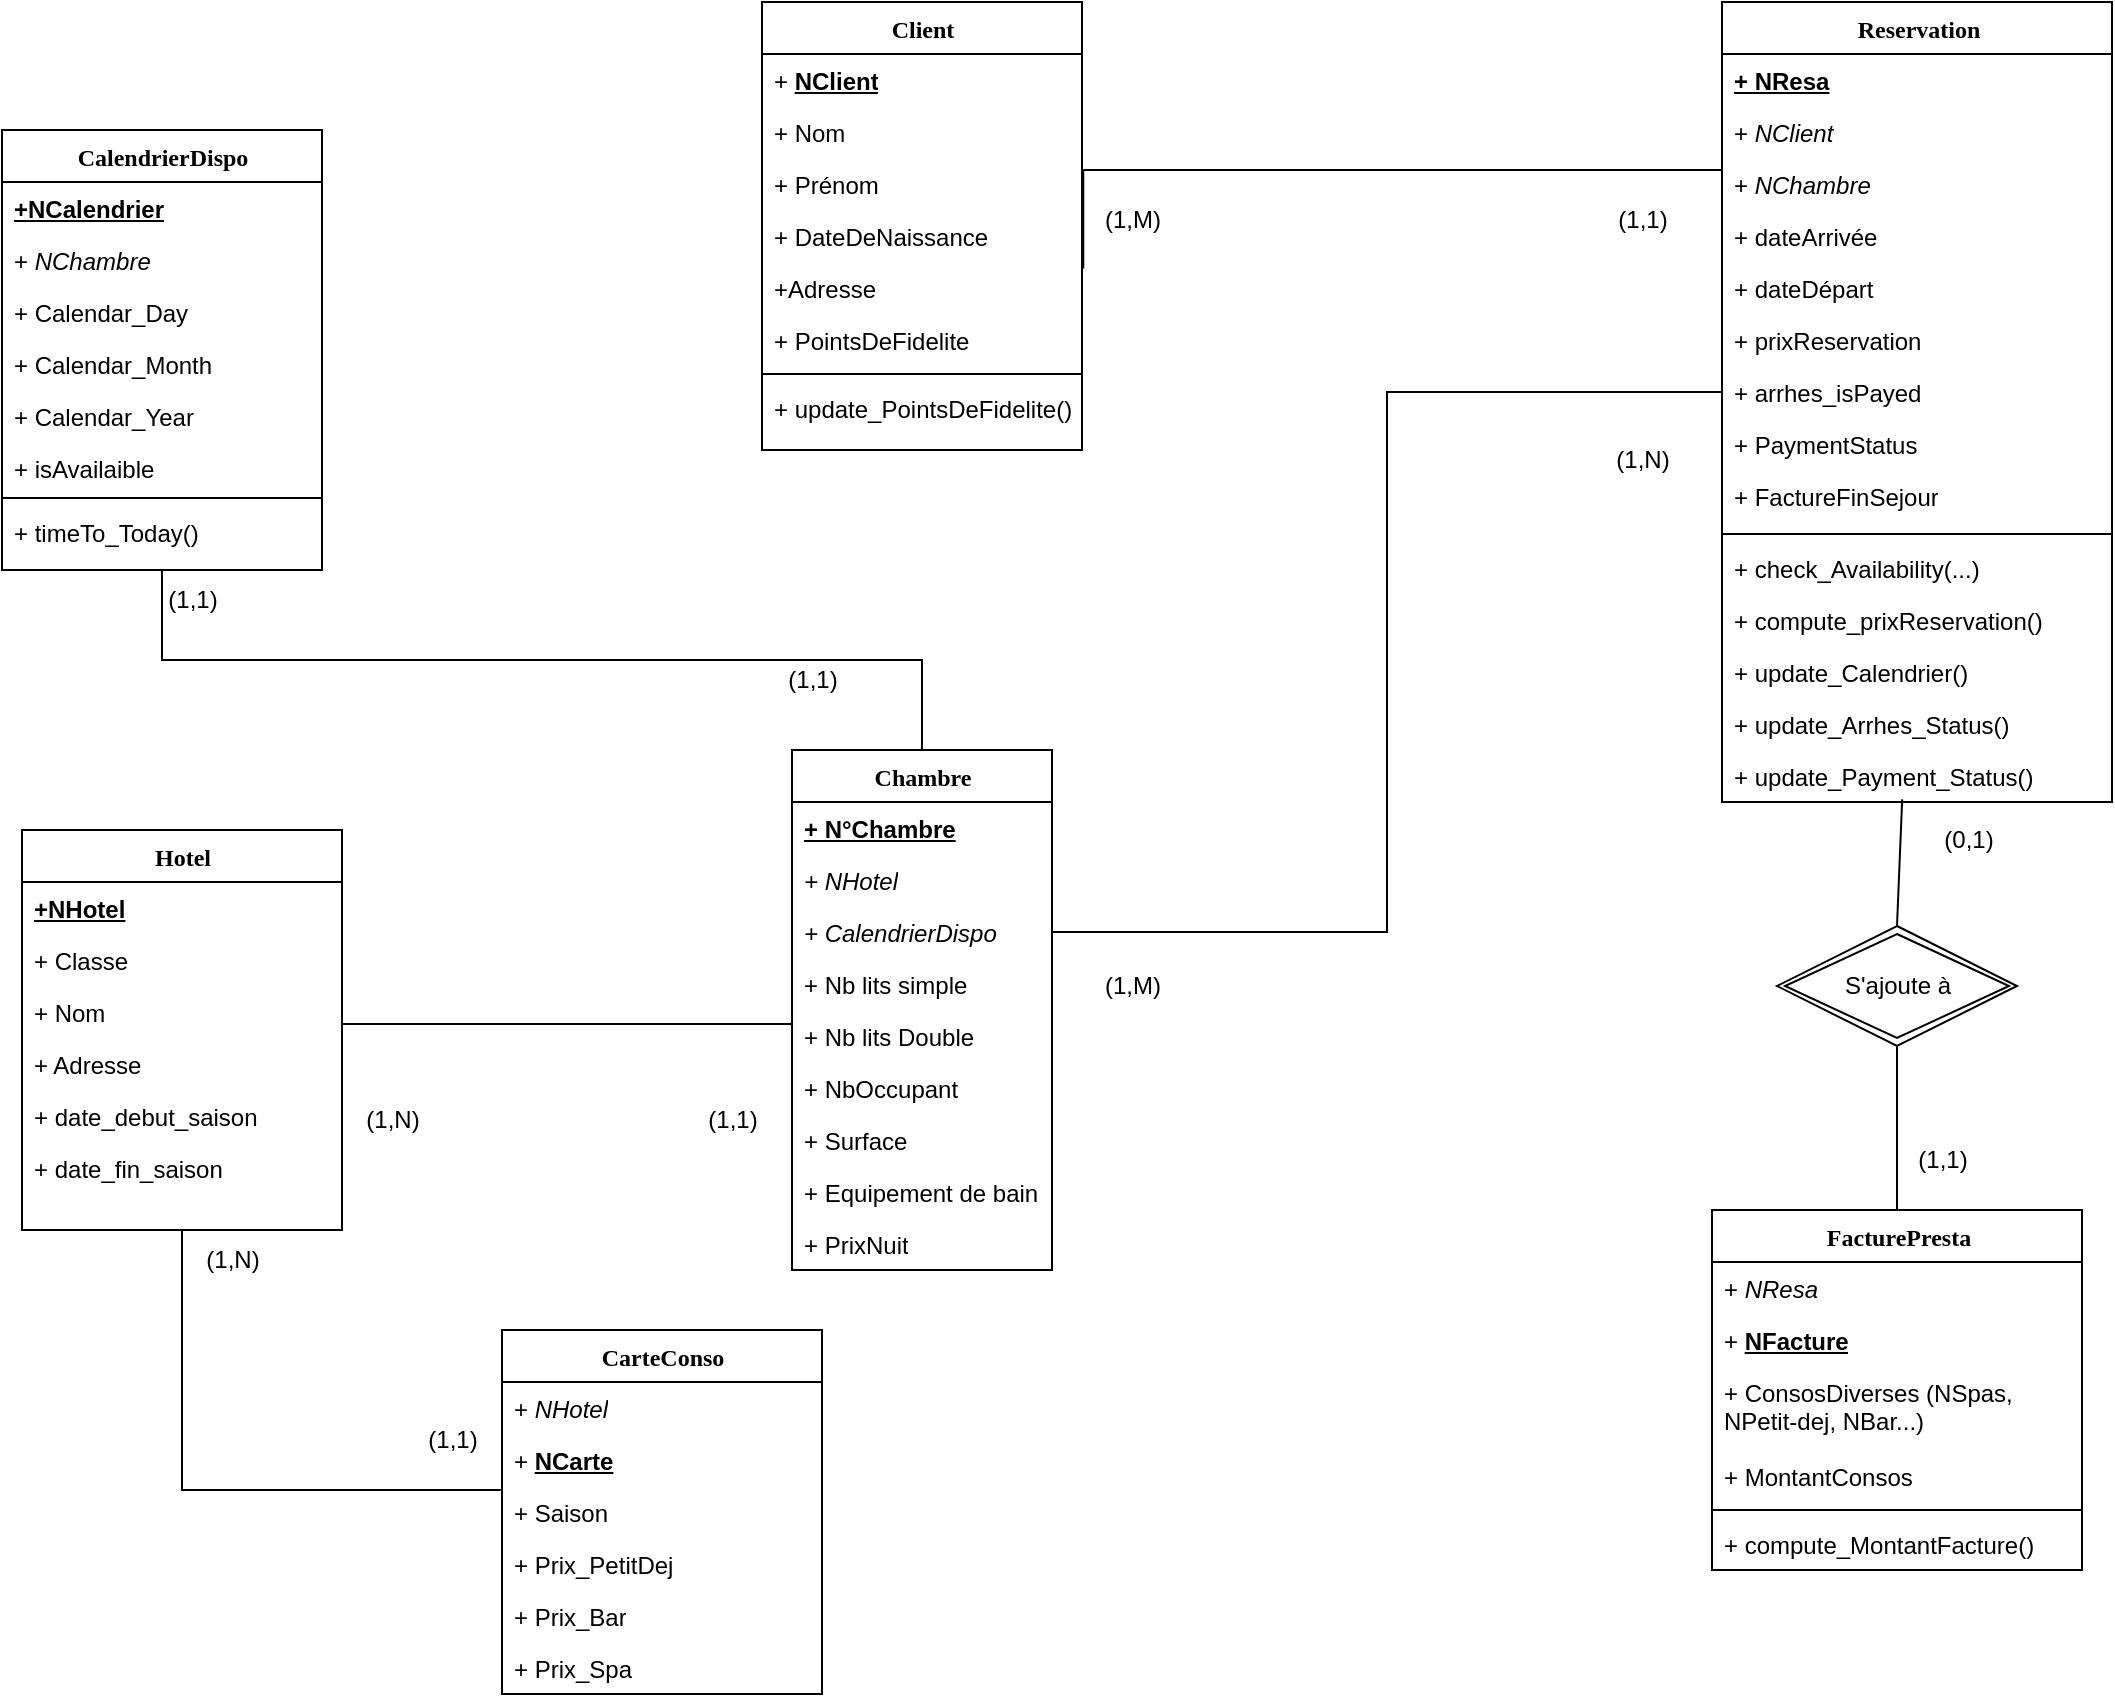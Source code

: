 <mxfile version="25.0.3">
  <diagram name="Page-1" id="9f46799a-70d6-7492-0946-bef42562c5a5">
    <mxGraphModel dx="2345" dy="1714" grid="1" gridSize="10" guides="1" tooltips="1" connect="1" arrows="1" fold="1" page="1" pageScale="1" pageWidth="1169" pageHeight="827" background="none" math="0" shadow="0">
      <root>
        <mxCell id="0" />
        <mxCell id="1" parent="0" />
        <mxCell id="CQkCgIDjcHMGLvw-nLST-4" style="edgeStyle=orthogonalEdgeStyle;rounded=0;orthogonalLoop=1;jettySize=auto;html=1;endArrow=classic;endFill=1;strokeColor=none;" parent="1" target="78961159f06e98e8-37" edge="1">
          <mxGeometry relative="1" as="geometry">
            <mxPoint x="-835" y="-280" as="sourcePoint" />
          </mxGeometry>
        </mxCell>
        <mxCell id="78961159f06e98e8-17" value="Chambre" style="swimlane;html=1;fontStyle=1;align=center;verticalAlign=top;childLayout=stackLayout;horizontal=1;startSize=26;horizontalStack=0;resizeParent=1;resizeLast=0;collapsible=1;marginBottom=0;swimlaneFillColor=#ffffff;rounded=0;shadow=0;comic=0;labelBackgroundColor=none;strokeWidth=1;fillColor=none;fontFamily=Verdana;fontSize=12" parent="1" vertex="1">
          <mxGeometry x="-745" y="-400" width="130" height="260" as="geometry" />
        </mxCell>
        <mxCell id="78961159f06e98e8-21" value="&lt;b&gt;&lt;u&gt;+ N°Chambre&lt;/u&gt;&lt;/b&gt;" style="text;html=1;strokeColor=none;fillColor=none;align=left;verticalAlign=top;spacingLeft=4;spacingRight=4;whiteSpace=wrap;overflow=hidden;rotatable=0;points=[[0,0.5],[1,0.5]];portConstraint=eastwest;" parent="78961159f06e98e8-17" vertex="1">
          <mxGeometry y="26" width="130" height="26" as="geometry" />
        </mxCell>
        <mxCell id="78961159f06e98e8-26" value="&lt;i&gt;+ NHotel&lt;/i&gt;" style="text;html=1;strokeColor=none;fillColor=none;align=left;verticalAlign=top;spacingLeft=4;spacingRight=4;whiteSpace=wrap;overflow=hidden;rotatable=0;points=[[0,0.5],[1,0.5]];portConstraint=eastwest;" parent="78961159f06e98e8-17" vertex="1">
          <mxGeometry y="52" width="130" height="26" as="geometry" />
        </mxCell>
        <mxCell id="78961159f06e98e8-24" value="&lt;i&gt;+ CalendrierDispo&lt;/i&gt;" style="text;html=1;strokeColor=none;fillColor=none;align=left;verticalAlign=top;spacingLeft=4;spacingRight=4;whiteSpace=wrap;overflow=hidden;rotatable=0;points=[[0,0.5],[1,0.5]];portConstraint=eastwest;" parent="78961159f06e98e8-17" vertex="1">
          <mxGeometry y="78" width="130" height="26" as="geometry" />
        </mxCell>
        <mxCell id="78961159f06e98e8-25" value="+ Nb lits simple" style="text;html=1;strokeColor=none;fillColor=none;align=left;verticalAlign=top;spacingLeft=4;spacingRight=4;whiteSpace=wrap;overflow=hidden;rotatable=0;points=[[0,0.5],[1,0.5]];portConstraint=eastwest;" parent="78961159f06e98e8-17" vertex="1">
          <mxGeometry y="104" width="130" height="26" as="geometry" />
        </mxCell>
        <mxCell id="yPC3rcjIszFFIL1lVHOC-30" value="+ Nb lits Double" style="text;html=1;strokeColor=none;fillColor=none;align=left;verticalAlign=top;spacingLeft=4;spacingRight=4;whiteSpace=wrap;overflow=hidden;rotatable=0;points=[[0,0.5],[1,0.5]];portConstraint=eastwest;" vertex="1" parent="78961159f06e98e8-17">
          <mxGeometry y="130" width="130" height="26" as="geometry" />
        </mxCell>
        <mxCell id="78961159f06e98e8-23" value="+ NbOccupant" style="text;html=1;strokeColor=none;fillColor=none;align=left;verticalAlign=top;spacingLeft=4;spacingRight=4;whiteSpace=wrap;overflow=hidden;rotatable=0;points=[[0,0.5],[1,0.5]];portConstraint=eastwest;" parent="78961159f06e98e8-17" vertex="1">
          <mxGeometry y="156" width="130" height="26" as="geometry" />
        </mxCell>
        <mxCell id="CQkCgIDjcHMGLvw-nLST-2" value="+ Surface" style="text;html=1;strokeColor=none;fillColor=none;align=left;verticalAlign=top;spacingLeft=4;spacingRight=4;whiteSpace=wrap;overflow=hidden;rotatable=0;points=[[0,0.5],[1,0.5]];portConstraint=eastwest;" parent="78961159f06e98e8-17" vertex="1">
          <mxGeometry y="182" width="130" height="26" as="geometry" />
        </mxCell>
        <mxCell id="CQkCgIDjcHMGLvw-nLST-3" value="+ Equipement de bain" style="text;html=1;strokeColor=none;fillColor=none;align=left;verticalAlign=top;spacingLeft=4;spacingRight=4;whiteSpace=wrap;overflow=hidden;rotatable=0;points=[[0,0.5],[1,0.5]];portConstraint=eastwest;" parent="78961159f06e98e8-17" vertex="1">
          <mxGeometry y="208" width="130" height="26" as="geometry" />
        </mxCell>
        <mxCell id="yPC3rcjIszFFIL1lVHOC-29" value="+ PrixNuit" style="text;html=1;strokeColor=none;fillColor=none;align=left;verticalAlign=top;spacingLeft=4;spacingRight=4;whiteSpace=wrap;overflow=hidden;rotatable=0;points=[[0,0.5],[1,0.5]];portConstraint=eastwest;" vertex="1" parent="78961159f06e98e8-17">
          <mxGeometry y="234" width="130" height="26" as="geometry" />
        </mxCell>
        <mxCell id="78961159f06e98e8-30" value="Hotel" style="swimlane;html=1;fontStyle=1;align=center;verticalAlign=top;childLayout=stackLayout;horizontal=1;startSize=26;horizontalStack=0;resizeParent=1;resizeLast=0;collapsible=1;marginBottom=0;swimlaneFillColor=#ffffff;rounded=0;shadow=0;comic=0;labelBackgroundColor=none;strokeWidth=1;fillColor=none;fontFamily=Verdana;fontSize=12" parent="1" vertex="1">
          <mxGeometry x="-1130" y="-360" width="160" height="200" as="geometry" />
        </mxCell>
        <mxCell id="78961159f06e98e8-31" value="&lt;b&gt;&lt;u&gt;+NHotel&lt;/u&gt;&lt;/b&gt;" style="text;html=1;strokeColor=none;fillColor=none;align=left;verticalAlign=top;spacingLeft=4;spacingRight=4;whiteSpace=wrap;overflow=hidden;rotatable=0;points=[[0,0.5],[1,0.5]];portConstraint=eastwest;" parent="78961159f06e98e8-30" vertex="1">
          <mxGeometry y="26" width="160" height="26" as="geometry" />
        </mxCell>
        <mxCell id="78961159f06e98e8-32" value="+ Classe" style="text;html=1;strokeColor=none;fillColor=none;align=left;verticalAlign=top;spacingLeft=4;spacingRight=4;whiteSpace=wrap;overflow=hidden;rotatable=0;points=[[0,0.5],[1,0.5]];portConstraint=eastwest;" parent="78961159f06e98e8-30" vertex="1">
          <mxGeometry y="52" width="160" height="26" as="geometry" />
        </mxCell>
        <mxCell id="78961159f06e98e8-34" value="+ Nom" style="text;html=1;strokeColor=none;fillColor=none;align=left;verticalAlign=top;spacingLeft=4;spacingRight=4;whiteSpace=wrap;overflow=hidden;rotatable=0;points=[[0,0.5],[1,0.5]];portConstraint=eastwest;" parent="78961159f06e98e8-30" vertex="1">
          <mxGeometry y="78" width="160" height="26" as="geometry" />
        </mxCell>
        <mxCell id="78961159f06e98e8-36" value="+ Adresse" style="text;html=1;strokeColor=none;fillColor=none;align=left;verticalAlign=top;spacingLeft=4;spacingRight=4;whiteSpace=wrap;overflow=hidden;rotatable=0;points=[[0,0.5],[1,0.5]];portConstraint=eastwest;" parent="78961159f06e98e8-30" vertex="1">
          <mxGeometry y="104" width="160" height="26" as="geometry" />
        </mxCell>
        <mxCell id="78961159f06e98e8-37" value="&lt;div&gt;+ date_debut_saison&lt;/div&gt;" style="text;html=1;strokeColor=none;fillColor=none;align=left;verticalAlign=top;spacingLeft=4;spacingRight=4;whiteSpace=wrap;overflow=hidden;rotatable=0;points=[[0,0.5],[1,0.5]];portConstraint=eastwest;" parent="78961159f06e98e8-30" vertex="1">
          <mxGeometry y="130" width="160" height="26" as="geometry" />
        </mxCell>
        <mxCell id="yPC3rcjIszFFIL1lVHOC-1" value="&lt;div&gt;+ date_fin_saison&lt;/div&gt;" style="text;html=1;strokeColor=none;fillColor=none;align=left;verticalAlign=top;spacingLeft=4;spacingRight=4;whiteSpace=wrap;overflow=hidden;rotatable=0;points=[[0,0.5],[1,0.5]];portConstraint=eastwest;" vertex="1" parent="78961159f06e98e8-30">
          <mxGeometry y="156" width="160" height="26" as="geometry" />
        </mxCell>
        <mxCell id="78961159f06e98e8-43" value="Client" style="swimlane;html=1;fontStyle=1;align=center;verticalAlign=top;childLayout=stackLayout;horizontal=1;startSize=26;horizontalStack=0;resizeParent=1;resizeLast=0;collapsible=1;marginBottom=0;swimlaneFillColor=#ffffff;rounded=0;shadow=0;comic=0;labelBackgroundColor=none;strokeWidth=1;fillColor=none;fontFamily=Verdana;fontSize=12" parent="1" vertex="1">
          <mxGeometry x="-760" y="-774" width="160" height="224" as="geometry" />
        </mxCell>
        <mxCell id="78961159f06e98e8-44" value="+ &lt;b&gt;&lt;u&gt;NClient&lt;/u&gt;&lt;/b&gt;" style="text;html=1;strokeColor=none;fillColor=none;align=left;verticalAlign=top;spacingLeft=4;spacingRight=4;whiteSpace=wrap;overflow=hidden;rotatable=0;points=[[0,0.5],[1,0.5]];portConstraint=eastwest;" parent="78961159f06e98e8-43" vertex="1">
          <mxGeometry y="26" width="160" height="26" as="geometry" />
        </mxCell>
        <mxCell id="78961159f06e98e8-45" value="+ Nom" style="text;html=1;strokeColor=none;fillColor=none;align=left;verticalAlign=top;spacingLeft=4;spacingRight=4;whiteSpace=wrap;overflow=hidden;rotatable=0;points=[[0,0.5],[1,0.5]];portConstraint=eastwest;" parent="78961159f06e98e8-43" vertex="1">
          <mxGeometry y="52" width="160" height="26" as="geometry" />
        </mxCell>
        <mxCell id="78961159f06e98e8-49" value="+ Prénom " style="text;html=1;strokeColor=none;fillColor=none;align=left;verticalAlign=top;spacingLeft=4;spacingRight=4;whiteSpace=wrap;overflow=hidden;rotatable=0;points=[[0,0.5],[1,0.5]];portConstraint=eastwest;" parent="78961159f06e98e8-43" vertex="1">
          <mxGeometry y="78" width="160" height="26" as="geometry" />
        </mxCell>
        <mxCell id="78961159f06e98e8-50" value="+ DateDeNaissance" style="text;html=1;strokeColor=none;fillColor=none;align=left;verticalAlign=top;spacingLeft=4;spacingRight=4;whiteSpace=wrap;overflow=hidden;rotatable=0;points=[[0,0.5],[1,0.5]];portConstraint=eastwest;" parent="78961159f06e98e8-43" vertex="1">
          <mxGeometry y="104" width="160" height="26" as="geometry" />
        </mxCell>
        <mxCell id="CQkCgIDjcHMGLvw-nLST-9" value="+Adresse" style="text;html=1;strokeColor=none;fillColor=none;align=left;verticalAlign=top;spacingLeft=4;spacingRight=4;whiteSpace=wrap;overflow=hidden;rotatable=0;points=[[0,0.5],[1,0.5]];portConstraint=eastwest;" parent="78961159f06e98e8-43" vertex="1">
          <mxGeometry y="130" width="160" height="26" as="geometry" />
        </mxCell>
        <mxCell id="CQkCgIDjcHMGLvw-nLST-10" value="+ PointsDeFidelite" style="text;html=1;strokeColor=none;fillColor=none;align=left;verticalAlign=top;spacingLeft=4;spacingRight=4;whiteSpace=wrap;overflow=hidden;rotatable=0;points=[[0,0.5],[1,0.5]];portConstraint=eastwest;" parent="78961159f06e98e8-43" vertex="1">
          <mxGeometry y="156" width="160" height="26" as="geometry" />
        </mxCell>
        <mxCell id="yPC3rcjIszFFIL1lVHOC-23" value="" style="line;strokeWidth=1;fillColor=none;align=left;verticalAlign=middle;spacingTop=-1;spacingLeft=3;spacingRight=3;rotatable=0;labelPosition=right;points=[];portConstraint=eastwest;strokeColor=inherit;" vertex="1" parent="78961159f06e98e8-43">
          <mxGeometry y="182" width="160" height="8" as="geometry" />
        </mxCell>
        <mxCell id="CQkCgIDjcHMGLvw-nLST-11" value="+ update_PointsDeFidelite()" style="text;html=1;strokeColor=none;fillColor=none;align=left;verticalAlign=top;spacingLeft=4;spacingRight=4;whiteSpace=wrap;overflow=hidden;rotatable=0;points=[[0,0.5],[1,0.5]];portConstraint=eastwest;" parent="78961159f06e98e8-43" vertex="1">
          <mxGeometry y="190" width="160" height="26" as="geometry" />
        </mxCell>
        <mxCell id="78961159f06e98e8-56" value="CalendrierDispo" style="swimlane;html=1;fontStyle=1;align=center;verticalAlign=top;childLayout=stackLayout;horizontal=1;startSize=26;horizontalStack=0;resizeParent=1;resizeLast=0;collapsible=1;marginBottom=0;swimlaneFillColor=#ffffff;rounded=0;shadow=0;comic=0;labelBackgroundColor=none;strokeWidth=1;fillColor=none;fontFamily=Verdana;fontSize=12" parent="1" vertex="1">
          <mxGeometry x="-1140" y="-710" width="160" height="220" as="geometry" />
        </mxCell>
        <mxCell id="78961159f06e98e8-57" value="&lt;b&gt;&lt;u&gt;+NCalendrier&lt;/u&gt;&lt;/b&gt;" style="text;html=1;strokeColor=none;fillColor=none;align=left;verticalAlign=top;spacingLeft=4;spacingRight=4;whiteSpace=wrap;overflow=hidden;rotatable=0;points=[[0,0.5],[1,0.5]];portConstraint=eastwest;" parent="78961159f06e98e8-56" vertex="1">
          <mxGeometry y="26" width="160" height="26" as="geometry" />
        </mxCell>
        <mxCell id="78961159f06e98e8-58" value="+ &lt;i&gt;NChambre&lt;/i&gt;" style="text;html=1;strokeColor=none;fillColor=none;align=left;verticalAlign=top;spacingLeft=4;spacingRight=4;whiteSpace=wrap;overflow=hidden;rotatable=0;points=[[0,0.5],[1,0.5]];portConstraint=eastwest;" parent="78961159f06e98e8-56" vertex="1">
          <mxGeometry y="52" width="160" height="26" as="geometry" />
        </mxCell>
        <mxCell id="78961159f06e98e8-59" value="+ Calendar_Day" style="text;html=1;strokeColor=none;fillColor=none;align=left;verticalAlign=top;spacingLeft=4;spacingRight=4;whiteSpace=wrap;overflow=hidden;rotatable=0;points=[[0,0.5],[1,0.5]];portConstraint=eastwest;" parent="78961159f06e98e8-56" vertex="1">
          <mxGeometry y="78" width="160" height="26" as="geometry" />
        </mxCell>
        <mxCell id="yPC3rcjIszFFIL1lVHOC-6" value="+ Calendar_Month" style="text;html=1;strokeColor=none;fillColor=none;align=left;verticalAlign=top;spacingLeft=4;spacingRight=4;whiteSpace=wrap;overflow=hidden;rotatable=0;points=[[0,0.5],[1,0.5]];portConstraint=eastwest;" vertex="1" parent="78961159f06e98e8-56">
          <mxGeometry y="104" width="160" height="26" as="geometry" />
        </mxCell>
        <mxCell id="yPC3rcjIszFFIL1lVHOC-7" value="+ Calendar_Year" style="text;html=1;strokeColor=none;fillColor=none;align=left;verticalAlign=top;spacingLeft=4;spacingRight=4;whiteSpace=wrap;overflow=hidden;rotatable=0;points=[[0,0.5],[1,0.5]];portConstraint=eastwest;" vertex="1" parent="78961159f06e98e8-56">
          <mxGeometry y="130" width="160" height="26" as="geometry" />
        </mxCell>
        <mxCell id="78961159f06e98e8-60" value="+ isAvailaible" style="text;html=1;strokeColor=none;fillColor=none;align=left;verticalAlign=top;spacingLeft=4;spacingRight=4;whiteSpace=wrap;overflow=hidden;rotatable=0;points=[[0,0.5],[1,0.5]];portConstraint=eastwest;" parent="78961159f06e98e8-56" vertex="1">
          <mxGeometry y="156" width="160" height="24" as="geometry" />
        </mxCell>
        <mxCell id="yPC3rcjIszFFIL1lVHOC-14" value="" style="line;strokeWidth=1;fillColor=none;align=left;verticalAlign=middle;spacingTop=-1;spacingLeft=3;spacingRight=3;rotatable=0;labelPosition=right;points=[];portConstraint=eastwest;strokeColor=inherit;" vertex="1" parent="78961159f06e98e8-56">
          <mxGeometry y="180" width="160" height="8" as="geometry" />
        </mxCell>
        <mxCell id="yPC3rcjIszFFIL1lVHOC-16" value="+ timeTo_Today()" style="text;strokeColor=none;fillColor=none;align=left;verticalAlign=top;spacingLeft=4;spacingRight=4;overflow=hidden;rotatable=0;points=[[0,0.5],[1,0.5]];portConstraint=eastwest;whiteSpace=wrap;html=1;" vertex="1" parent="78961159f06e98e8-56">
          <mxGeometry y="188" width="160" height="26" as="geometry" />
        </mxCell>
        <mxCell id="78961159f06e98e8-82" value="Reservation" style="swimlane;html=1;fontStyle=1;align=center;verticalAlign=top;childLayout=stackLayout;horizontal=1;startSize=26;horizontalStack=0;resizeParent=1;resizeLast=0;collapsible=1;marginBottom=0;swimlaneFillColor=#ffffff;rounded=0;shadow=0;comic=0;labelBackgroundColor=none;strokeWidth=1;fillColor=none;fontFamily=Verdana;fontSize=12" parent="1" vertex="1">
          <mxGeometry x="-280" y="-774" width="195" height="400" as="geometry" />
        </mxCell>
        <mxCell id="78961159f06e98e8-83" value="&lt;b&gt;&lt;u&gt;+ NResa&lt;/u&gt;&lt;/b&gt;" style="text;html=1;strokeColor=none;fillColor=none;align=left;verticalAlign=top;spacingLeft=4;spacingRight=4;whiteSpace=wrap;overflow=hidden;rotatable=0;points=[[0,0.5],[1,0.5]];portConstraint=eastwest;" parent="78961159f06e98e8-82" vertex="1">
          <mxGeometry y="26" width="195" height="26" as="geometry" />
        </mxCell>
        <mxCell id="78961159f06e98e8-84" value="+ &lt;i&gt;NClient&lt;/i&gt;" style="text;html=1;strokeColor=none;fillColor=none;align=left;verticalAlign=top;spacingLeft=4;spacingRight=4;whiteSpace=wrap;overflow=hidden;rotatable=0;points=[[0,0.5],[1,0.5]];portConstraint=eastwest;" parent="78961159f06e98e8-82" vertex="1">
          <mxGeometry y="52" width="195" height="26" as="geometry" />
        </mxCell>
        <mxCell id="78961159f06e98e8-85" value="+ &lt;i&gt;NChambre&lt;/i&gt;" style="text;html=1;strokeColor=none;fillColor=none;align=left;verticalAlign=top;spacingLeft=4;spacingRight=4;whiteSpace=wrap;overflow=hidden;rotatable=0;points=[[0,0.5],[1,0.5]];portConstraint=eastwest;" parent="78961159f06e98e8-82" vertex="1">
          <mxGeometry y="78" width="195" height="26" as="geometry" />
        </mxCell>
        <mxCell id="78961159f06e98e8-86" value="+ dateArrivée" style="text;html=1;strokeColor=none;fillColor=none;align=left;verticalAlign=top;spacingLeft=4;spacingRight=4;whiteSpace=wrap;overflow=hidden;rotatable=0;points=[[0,0.5],[1,0.5]];portConstraint=eastwest;" parent="78961159f06e98e8-82" vertex="1">
          <mxGeometry y="104" width="195" height="26" as="geometry" />
        </mxCell>
        <mxCell id="78961159f06e98e8-87" value="+ dateDépart" style="text;html=1;strokeColor=none;fillColor=none;align=left;verticalAlign=top;spacingLeft=4;spacingRight=4;whiteSpace=wrap;overflow=hidden;rotatable=0;points=[[0,0.5],[1,0.5]];portConstraint=eastwest;" parent="78961159f06e98e8-82" vertex="1">
          <mxGeometry y="130" width="195" height="26" as="geometry" />
        </mxCell>
        <mxCell id="yPC3rcjIszFFIL1lVHOC-25" value="+ prixReservation" style="text;html=1;strokeColor=none;fillColor=none;align=left;verticalAlign=top;spacingLeft=4;spacingRight=4;whiteSpace=wrap;overflow=hidden;rotatable=0;points=[[0,0.5],[1,0.5]];portConstraint=eastwest;" vertex="1" parent="78961159f06e98e8-82">
          <mxGeometry y="156" width="195" height="26" as="geometry" />
        </mxCell>
        <mxCell id="78961159f06e98e8-88" value="+ arrhes_isPayed" style="text;html=1;strokeColor=none;fillColor=none;align=left;verticalAlign=top;spacingLeft=4;spacingRight=4;whiteSpace=wrap;overflow=hidden;rotatable=0;points=[[0,0.5],[1,0.5]];portConstraint=eastwest;" parent="78961159f06e98e8-82" vertex="1">
          <mxGeometry y="182" width="195" height="26" as="geometry" />
        </mxCell>
        <mxCell id="yPC3rcjIszFFIL1lVHOC-31" value="+ PaymentStatus" style="text;html=1;strokeColor=none;fillColor=none;align=left;verticalAlign=top;spacingLeft=4;spacingRight=4;whiteSpace=wrap;overflow=hidden;rotatable=0;points=[[0,0.5],[1,0.5]];portConstraint=eastwest;" vertex="1" parent="78961159f06e98e8-82">
          <mxGeometry y="208" width="195" height="26" as="geometry" />
        </mxCell>
        <mxCell id="yPC3rcjIszFFIL1lVHOC-5" value="+ FactureFinSejour" style="text;html=1;strokeColor=none;fillColor=none;align=left;verticalAlign=top;spacingLeft=4;spacingRight=4;whiteSpace=wrap;overflow=hidden;rotatable=0;points=[[0,0.5],[1,0.5]];portConstraint=eastwest;" vertex="1" parent="78961159f06e98e8-82">
          <mxGeometry y="234" width="195" height="28" as="geometry" />
        </mxCell>
        <mxCell id="yPC3rcjIszFFIL1lVHOC-17" value="" style="line;strokeWidth=1;fillColor=none;align=left;verticalAlign=middle;spacingTop=-1;spacingLeft=3;spacingRight=3;rotatable=0;labelPosition=right;points=[];portConstraint=eastwest;strokeColor=inherit;" vertex="1" parent="78961159f06e98e8-82">
          <mxGeometry y="262" width="195" height="8" as="geometry" />
        </mxCell>
        <mxCell id="yPC3rcjIszFFIL1lVHOC-33" value="+ check_Availability(...)" style="text;strokeColor=none;fillColor=none;align=left;verticalAlign=top;spacingLeft=4;spacingRight=4;overflow=hidden;rotatable=0;points=[[0,0.5],[1,0.5]];portConstraint=eastwest;whiteSpace=wrap;html=1;" vertex="1" parent="78961159f06e98e8-82">
          <mxGeometry y="270" width="195" height="26" as="geometry" />
        </mxCell>
        <mxCell id="yPC3rcjIszFFIL1lVHOC-26" value="+ compute_prixReservation()" style="text;strokeColor=none;fillColor=none;align=left;verticalAlign=top;spacingLeft=4;spacingRight=4;overflow=hidden;rotatable=0;points=[[0,0.5],[1,0.5]];portConstraint=eastwest;whiteSpace=wrap;html=1;" vertex="1" parent="78961159f06e98e8-82">
          <mxGeometry y="296" width="195" height="26" as="geometry" />
        </mxCell>
        <mxCell id="yPC3rcjIszFFIL1lVHOC-22" value="+ update_Calendrier()" style="text;strokeColor=none;fillColor=none;align=left;verticalAlign=top;spacingLeft=4;spacingRight=4;overflow=hidden;rotatable=0;points=[[0,0.5],[1,0.5]];portConstraint=eastwest;whiteSpace=wrap;html=1;" vertex="1" parent="78961159f06e98e8-82">
          <mxGeometry y="322" width="195" height="26" as="geometry" />
        </mxCell>
        <mxCell id="yPC3rcjIszFFIL1lVHOC-18" value="+ update_Arrhes_Status()" style="text;strokeColor=none;fillColor=none;align=left;verticalAlign=top;spacingLeft=4;spacingRight=4;overflow=hidden;rotatable=0;points=[[0,0.5],[1,0.5]];portConstraint=eastwest;whiteSpace=wrap;html=1;" vertex="1" parent="78961159f06e98e8-82">
          <mxGeometry y="348" width="195" height="26" as="geometry" />
        </mxCell>
        <mxCell id="yPC3rcjIszFFIL1lVHOC-19" value="+ update_Payment_Status()" style="text;strokeColor=none;fillColor=none;align=left;verticalAlign=top;spacingLeft=4;spacingRight=4;overflow=hidden;rotatable=0;points=[[0,0.5],[1,0.5]];portConstraint=eastwest;whiteSpace=wrap;html=1;" vertex="1" parent="78961159f06e98e8-82">
          <mxGeometry y="374" width="195" height="26" as="geometry" />
        </mxCell>
        <mxCell id="78961159f06e98e8-95" value="FacturePresta" style="swimlane;html=1;fontStyle=1;align=center;verticalAlign=top;childLayout=stackLayout;horizontal=1;startSize=26;horizontalStack=0;resizeParent=1;resizeLast=0;collapsible=1;marginBottom=0;swimlaneFillColor=#ffffff;rounded=0;shadow=0;comic=0;labelBackgroundColor=none;strokeWidth=1;fillColor=none;fontFamily=Verdana;fontSize=12" parent="1" vertex="1">
          <mxGeometry x="-285" y="-170" width="185" height="180" as="geometry" />
        </mxCell>
        <mxCell id="78961159f06e98e8-97" value="+ &lt;i&gt;NResa&lt;/i&gt;" style="text;html=1;strokeColor=none;fillColor=none;align=left;verticalAlign=top;spacingLeft=4;spacingRight=4;whiteSpace=wrap;overflow=hidden;rotatable=0;points=[[0,0.5],[1,0.5]];portConstraint=eastwest;" parent="78961159f06e98e8-95" vertex="1">
          <mxGeometry y="26" width="185" height="26" as="geometry" />
        </mxCell>
        <mxCell id="78961159f06e98e8-96" value="+ &lt;b&gt;&lt;u&gt;NFacture&lt;/u&gt;&lt;/b&gt;" style="text;html=1;strokeColor=none;fillColor=none;align=left;verticalAlign=top;spacingLeft=4;spacingRight=4;whiteSpace=wrap;overflow=hidden;rotatable=0;points=[[0,0.5],[1,0.5]];portConstraint=eastwest;" parent="78961159f06e98e8-95" vertex="1">
          <mxGeometry y="52" width="185" height="26" as="geometry" />
        </mxCell>
        <mxCell id="78961159f06e98e8-98" value="+ ConsosDiverses (NSpas, NPetit-dej, NBar...)" style="text;html=1;strokeColor=none;fillColor=none;align=left;verticalAlign=top;spacingLeft=4;spacingRight=4;whiteSpace=wrap;overflow=hidden;rotatable=0;points=[[0,0.5],[1,0.5]];portConstraint=eastwest;" parent="78961159f06e98e8-95" vertex="1">
          <mxGeometry y="78" width="185" height="42" as="geometry" />
        </mxCell>
        <mxCell id="78961159f06e98e8-102" value="+ MontantConsos" style="text;html=1;strokeColor=none;fillColor=none;align=left;verticalAlign=top;spacingLeft=4;spacingRight=4;whiteSpace=wrap;overflow=hidden;rotatable=0;points=[[0,0.5],[1,0.5]];portConstraint=eastwest;" parent="78961159f06e98e8-95" vertex="1">
          <mxGeometry y="120" width="185" height="26" as="geometry" />
        </mxCell>
        <mxCell id="yPC3rcjIszFFIL1lVHOC-20" value="" style="line;strokeWidth=1;fillColor=none;align=left;verticalAlign=middle;spacingTop=-1;spacingLeft=3;spacingRight=3;rotatable=0;labelPosition=right;points=[];portConstraint=eastwest;strokeColor=inherit;" vertex="1" parent="78961159f06e98e8-95">
          <mxGeometry y="146" width="185" height="8" as="geometry" />
        </mxCell>
        <mxCell id="yPC3rcjIszFFIL1lVHOC-21" value="+ compute_MontantFacture()" style="text;strokeColor=none;fillColor=none;align=left;verticalAlign=top;spacingLeft=4;spacingRight=4;overflow=hidden;rotatable=0;points=[[0,0.5],[1,0.5]];portConstraint=eastwest;whiteSpace=wrap;html=1;" vertex="1" parent="78961159f06e98e8-95">
          <mxGeometry y="154" width="185" height="26" as="geometry" />
        </mxCell>
        <mxCell id="78961159f06e98e8-108" value="CarteConso" style="swimlane;html=1;fontStyle=1;align=center;verticalAlign=top;childLayout=stackLayout;horizontal=1;startSize=26;horizontalStack=0;resizeParent=1;resizeLast=0;collapsible=1;marginBottom=0;swimlaneFillColor=#ffffff;rounded=0;shadow=0;comic=0;labelBackgroundColor=none;strokeWidth=1;fillColor=none;fontFamily=Verdana;fontSize=12" parent="1" vertex="1">
          <mxGeometry x="-890" y="-110" width="160" height="182" as="geometry" />
        </mxCell>
        <mxCell id="CQkCgIDjcHMGLvw-nLST-13" value="+ &lt;i&gt;NHotel&lt;/i&gt;" style="text;html=1;strokeColor=none;fillColor=none;align=left;verticalAlign=top;spacingLeft=4;spacingRight=4;whiteSpace=wrap;overflow=hidden;rotatable=0;points=[[0,0.5],[1,0.5]];portConstraint=eastwest;" parent="78961159f06e98e8-108" vertex="1">
          <mxGeometry y="26" width="160" height="26" as="geometry" />
        </mxCell>
        <mxCell id="78961159f06e98e8-109" value="+ &lt;b&gt;&lt;u&gt;NCarte&lt;/u&gt;&lt;/b&gt;" style="text;html=1;strokeColor=none;fillColor=none;align=left;verticalAlign=top;spacingLeft=4;spacingRight=4;whiteSpace=wrap;overflow=hidden;rotatable=0;points=[[0,0.5],[1,0.5]];portConstraint=eastwest;" parent="78961159f06e98e8-108" vertex="1">
          <mxGeometry y="52" width="160" height="26" as="geometry" />
        </mxCell>
        <mxCell id="78961159f06e98e8-120" value="+ Saison" style="text;html=1;strokeColor=none;fillColor=none;align=left;verticalAlign=top;spacingLeft=4;spacingRight=4;whiteSpace=wrap;overflow=hidden;rotatable=0;points=[[0,0.5],[1,0.5]];portConstraint=eastwest;" parent="78961159f06e98e8-108" vertex="1">
          <mxGeometry y="78" width="160" height="26" as="geometry" />
        </mxCell>
        <mxCell id="78961159f06e98e8-110" value="+ Prix_PetitDej" style="text;html=1;strokeColor=none;fillColor=none;align=left;verticalAlign=top;spacingLeft=4;spacingRight=4;whiteSpace=wrap;overflow=hidden;rotatable=0;points=[[0,0.5],[1,0.5]];portConstraint=eastwest;" parent="78961159f06e98e8-108" vertex="1">
          <mxGeometry y="104" width="160" height="26" as="geometry" />
        </mxCell>
        <mxCell id="CQkCgIDjcHMGLvw-nLST-14" value="+ Prix_Bar" style="text;html=1;strokeColor=none;fillColor=none;align=left;verticalAlign=top;spacingLeft=4;spacingRight=4;whiteSpace=wrap;overflow=hidden;rotatable=0;points=[[0,0.5],[1,0.5]];portConstraint=eastwest;" parent="78961159f06e98e8-108" vertex="1">
          <mxGeometry y="130" width="160" height="26" as="geometry" />
        </mxCell>
        <mxCell id="CQkCgIDjcHMGLvw-nLST-12" value="+ Prix_Spa" style="text;html=1;strokeColor=none;fillColor=none;align=left;verticalAlign=top;spacingLeft=4;spacingRight=4;whiteSpace=wrap;overflow=hidden;rotatable=0;points=[[0,0.5],[1,0.5]];portConstraint=eastwest;" parent="78961159f06e98e8-108" vertex="1">
          <mxGeometry y="156" width="160" height="26" as="geometry" />
        </mxCell>
        <mxCell id="CQkCgIDjcHMGLvw-nLST-20" value="" style="endArrow=none;html=1;rounded=0;exitX=1;exitY=0.5;exitDx=0;exitDy=0;entryX=0;entryY=0.5;entryDx=0;entryDy=0;movable=1;resizable=1;rotatable=1;deletable=1;editable=1;locked=0;connectable=1;edgeStyle=elbowEdgeStyle;elbow=vertical;" parent="1" source="78961159f06e98e8-37" target="78961159f06e98e8-24" edge="1">
          <mxGeometry width="50" height="50" relative="1" as="geometry">
            <mxPoint x="-665" y="-300" as="sourcePoint" />
            <mxPoint x="-615" y="-350" as="targetPoint" />
          </mxGeometry>
        </mxCell>
        <mxCell id="CQkCgIDjcHMGLvw-nLST-22" value="" style="edgeStyle=orthogonalEdgeStyle;rounded=0;orthogonalLoop=1;jettySize=auto;html=1;endArrow=classic;endFill=1;strokeColor=none;" parent="1" source="78961159f06e98e8-24" edge="1">
          <mxGeometry relative="1" as="geometry">
            <mxPoint x="-1035" y="-527" as="sourcePoint" />
            <mxPoint x="-835" y="-360" as="targetPoint" />
          </mxGeometry>
        </mxCell>
        <mxCell id="CQkCgIDjcHMGLvw-nLST-24" value="(1,1)" style="text;html=1;align=center;verticalAlign=middle;resizable=0;points=[];autosize=1;strokeColor=none;fillColor=none;" parent="1" vertex="1">
          <mxGeometry x="-800" y="-230" width="50" height="30" as="geometry" />
        </mxCell>
        <mxCell id="CQkCgIDjcHMGLvw-nLST-25" value="(1,N)" style="text;html=1;align=center;verticalAlign=middle;resizable=1;points=[];autosize=1;strokeColor=none;fillColor=none;movable=1;rotatable=1;deletable=1;editable=1;locked=0;connectable=1;" parent="1" vertex="1">
          <mxGeometry x="-970" y="-230" width="50" height="30" as="geometry" />
        </mxCell>
        <mxCell id="CQkCgIDjcHMGLvw-nLST-28" value="(1,1)" style="text;html=1;align=center;verticalAlign=middle;resizable=0;points=[];autosize=1;strokeColor=none;fillColor=none;" parent="1" vertex="1">
          <mxGeometry x="-1070" y="-490" width="50" height="30" as="geometry" />
        </mxCell>
        <mxCell id="CQkCgIDjcHMGLvw-nLST-29" value="(1,1)" style="text;html=1;align=center;verticalAlign=middle;resizable=0;points=[];autosize=1;strokeColor=none;fillColor=none;" parent="1" vertex="1">
          <mxGeometry x="-760" y="-450" width="50" height="30" as="geometry" />
        </mxCell>
        <mxCell id="CQkCgIDjcHMGLvw-nLST-30" value="" style="endArrow=none;html=1;rounded=0;entryX=0;entryY=0.5;entryDx=0;entryDy=0;exitX=1.004;exitY=0.123;exitDx=0;exitDy=0;exitPerimeter=0;edgeStyle=elbowEdgeStyle;elbow=vertical;" parent="1" source="CQkCgIDjcHMGLvw-nLST-9" target="78961159f06e98e8-85" edge="1">
          <mxGeometry width="50" height="50" relative="1" as="geometry">
            <mxPoint x="-595" y="-634" as="sourcePoint" />
            <mxPoint x="-215" y="-330" as="targetPoint" />
            <Array as="points">
              <mxPoint x="-440" y="-690" />
            </Array>
          </mxGeometry>
        </mxCell>
        <mxCell id="CQkCgIDjcHMGLvw-nLST-32" value="(1,M)" style="text;html=1;align=center;verticalAlign=middle;resizable=0;points=[];autosize=1;strokeColor=none;fillColor=none;" parent="1" vertex="1">
          <mxGeometry x="-600" y="-297" width="50" height="30" as="geometry" />
        </mxCell>
        <mxCell id="CQkCgIDjcHMGLvw-nLST-33" value="(1,N)" style="text;html=1;align=center;verticalAlign=middle;resizable=0;points=[];autosize=1;strokeColor=none;fillColor=none;" parent="1" vertex="1">
          <mxGeometry x="-345" y="-560" width="50" height="30" as="geometry" />
        </mxCell>
        <mxCell id="CQkCgIDjcHMGLvw-nLST-34" value="(1,1)" style="text;html=1;align=center;verticalAlign=middle;resizable=0;points=[];autosize=1;strokeColor=none;fillColor=none;" parent="1" vertex="1">
          <mxGeometry x="-345" y="-680" width="50" height="30" as="geometry" />
        </mxCell>
        <mxCell id="CQkCgIDjcHMGLvw-nLST-35" value="(1,M)" style="text;html=1;align=center;verticalAlign=middle;resizable=0;points=[];autosize=1;strokeColor=none;fillColor=none;" parent="1" vertex="1">
          <mxGeometry x="-600" y="-680" width="50" height="30" as="geometry" />
        </mxCell>
        <mxCell id="CQkCgIDjcHMGLvw-nLST-46" value="(1,1)" style="text;html=1;align=center;verticalAlign=middle;resizable=0;points=[];autosize=1;strokeColor=none;fillColor=none;" parent="1" vertex="1">
          <mxGeometry x="-195" y="-210" width="50" height="30" as="geometry" />
        </mxCell>
        <mxCell id="CQkCgIDjcHMGLvw-nLST-47" value="(0,1)" style="text;html=1;align=center;verticalAlign=middle;resizable=0;points=[];autosize=1;strokeColor=none;fillColor=none;" parent="1" vertex="1">
          <mxGeometry x="-182.5" y="-370" width="50" height="30" as="geometry" />
        </mxCell>
        <mxCell id="CQkCgIDjcHMGLvw-nLST-49" value="(1,N)" style="text;html=1;align=center;verticalAlign=middle;resizable=0;points=[];autosize=1;strokeColor=none;fillColor=none;" parent="1" vertex="1">
          <mxGeometry x="-1050" y="-160" width="50" height="30" as="geometry" />
        </mxCell>
        <mxCell id="U_Xd018-zOxMlsM5gdnk-1" value="" style="endArrow=none;html=1;rounded=0;exitX=0.5;exitY=0;exitDx=0;exitDy=0;entryX=0.5;entryY=1;entryDx=0;entryDy=0;edgeStyle=elbowEdgeStyle;elbow=vertical;" parent="1" source="78961159f06e98e8-17" target="78961159f06e98e8-56" edge="1">
          <mxGeometry width="50" height="50" relative="1" as="geometry">
            <mxPoint x="-715" y="-410" as="sourcePoint" />
            <mxPoint x="-665" y="-460" as="targetPoint" />
          </mxGeometry>
        </mxCell>
        <mxCell id="U_Xd018-zOxMlsM5gdnk-2" value="" style="endArrow=none;html=1;rounded=0;entryX=0;entryY=0.5;entryDx=0;entryDy=0;exitX=1;exitY=0.5;exitDx=0;exitDy=0;edgeStyle=elbowEdgeStyle;" parent="1" source="78961159f06e98e8-24" target="78961159f06e98e8-88" edge="1">
          <mxGeometry width="50" height="50" relative="1" as="geometry">
            <mxPoint x="-715" y="-410" as="sourcePoint" />
            <mxPoint x="-665" y="-460" as="targetPoint" />
          </mxGeometry>
        </mxCell>
        <mxCell id="yPC3rcjIszFFIL1lVHOC-28" style="edgeStyle=orthogonalEdgeStyle;rounded=0;orthogonalLoop=1;jettySize=auto;html=1;exitX=0.5;exitY=1;exitDx=0;exitDy=0;entryX=0.5;entryY=0;entryDx=0;entryDy=0;endArrow=none;endFill=0;" edge="1" parent="1" source="U_Xd018-zOxMlsM5gdnk-5" target="78961159f06e98e8-95">
          <mxGeometry relative="1" as="geometry" />
        </mxCell>
        <mxCell id="U_Xd018-zOxMlsM5gdnk-5" value="S&#39;ajoute à" style="shape=rhombus;double=1;perimeter=rhombusPerimeter;whiteSpace=wrap;html=1;align=center;" parent="1" vertex="1">
          <mxGeometry x="-252.5" y="-312" width="120" height="60" as="geometry" />
        </mxCell>
        <mxCell id="yPC3rcjIszFFIL1lVHOC-24" value="" style="endArrow=none;html=1;rounded=0;entryX=-0.004;entryY=0.051;entryDx=0;entryDy=0;exitX=0.5;exitY=1;exitDx=0;exitDy=0;edgeStyle=elbowEdgeStyle;elbow=vertical;entryPerimeter=0;" edge="1" parent="1" source="78961159f06e98e8-30" target="78961159f06e98e8-120">
          <mxGeometry width="50" height="50" relative="1" as="geometry">
            <mxPoint x="-1050" y="-160" as="sourcePoint" />
            <mxPoint x="-890" y="-19" as="targetPoint" />
            <Array as="points">
              <mxPoint x="-970" y="-30" />
            </Array>
          </mxGeometry>
        </mxCell>
        <mxCell id="CQkCgIDjcHMGLvw-nLST-50" value="(1,1)" style="text;html=1;align=center;verticalAlign=middle;resizable=0;points=[];autosize=1;strokeColor=none;fillColor=none;" parent="1" vertex="1">
          <mxGeometry x="-940" y="-70" width="50" height="30" as="geometry" />
        </mxCell>
        <mxCell id="yPC3rcjIszFFIL1lVHOC-32" value="" style="edgeStyle=none;orthogonalLoop=1;jettySize=auto;html=1;rounded=0;exitX=0.462;exitY=0.95;exitDx=0;exitDy=0;exitPerimeter=0;entryX=0.5;entryY=0;entryDx=0;entryDy=0;startArrow=none;startFill=0;endArrow=none;endFill=0;" edge="1" parent="1" source="yPC3rcjIszFFIL1lVHOC-19" target="U_Xd018-zOxMlsM5gdnk-5">
          <mxGeometry width="100" relative="1" as="geometry">
            <mxPoint x="-240" y="-310" as="sourcePoint" />
            <mxPoint x="-140" y="-310" as="targetPoint" />
            <Array as="points" />
          </mxGeometry>
        </mxCell>
      </root>
    </mxGraphModel>
  </diagram>
</mxfile>

